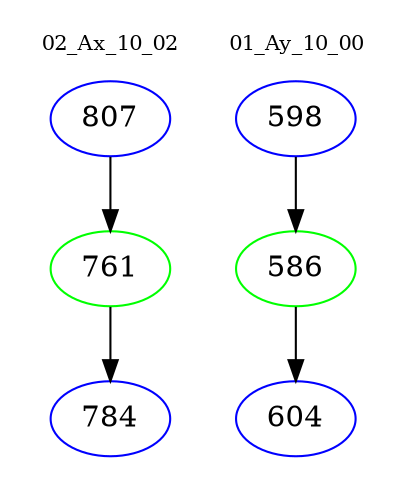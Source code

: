 digraph{
subgraph cluster_0 {
color = white
label = "02_Ax_10_02";
fontsize=10;
T0_807 [label="807", color="blue"]
T0_807 -> T0_761 [color="black"]
T0_761 [label="761", color="green"]
T0_761 -> T0_784 [color="black"]
T0_784 [label="784", color="blue"]
}
subgraph cluster_1 {
color = white
label = "01_Ay_10_00";
fontsize=10;
T1_598 [label="598", color="blue"]
T1_598 -> T1_586 [color="black"]
T1_586 [label="586", color="green"]
T1_586 -> T1_604 [color="black"]
T1_604 [label="604", color="blue"]
}
}
